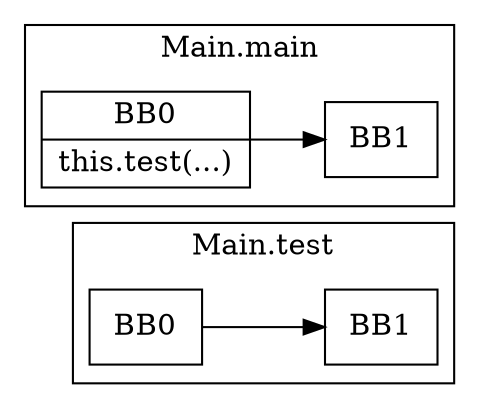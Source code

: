 digraph G {
  graph [ rankdir = "LR" ];
  subgraph cluster_0 {
    label = "Main.test"
    M0_BB0 [
      shape="record"
      label="BB0"
    ];
    M0_BB0 -> M0_BB1;
    M0_BB1 [
      shape="record"
      label="BB1"
    ];
  }
  subgraph cluster_1 {
    label = "Main.main"
    M1_BB0 [
      shape="record"
      label="BB0|this.test(...)"
    ];
    M1_BB0 -> M1_BB1;
    M1_BB1 [
      shape="record"
      label="BB1"
    ];
  }
}
